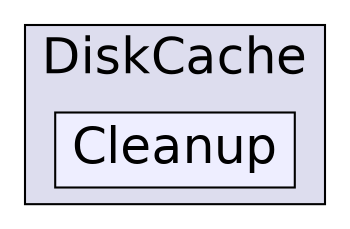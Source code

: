 digraph "C:/Users/nathanael/Documents/resizer/Plugins/DiskCache/Cleanup" {
  compound=true
  node [ fontsize="24", fontname="Helvetica"];
  edge [ labelfontsize="24", labelfontname="Helvetica"];
  subgraph clusterdir_c40d1be011819c7d3f0b5389486b8856 {
    graph [ bgcolor="#ddddee", pencolor="black", label="DiskCache" fontname="Helvetica", fontsize="24", URL="dir_c40d1be011819c7d3f0b5389486b8856.html"]
  dir_926a4412fc171e6aeab38323c7827e6a [shape=box, label="Cleanup", style="filled", fillcolor="#eeeeff", pencolor="black", URL="dir_926a4412fc171e6aeab38323c7827e6a.html"];
  }
}
